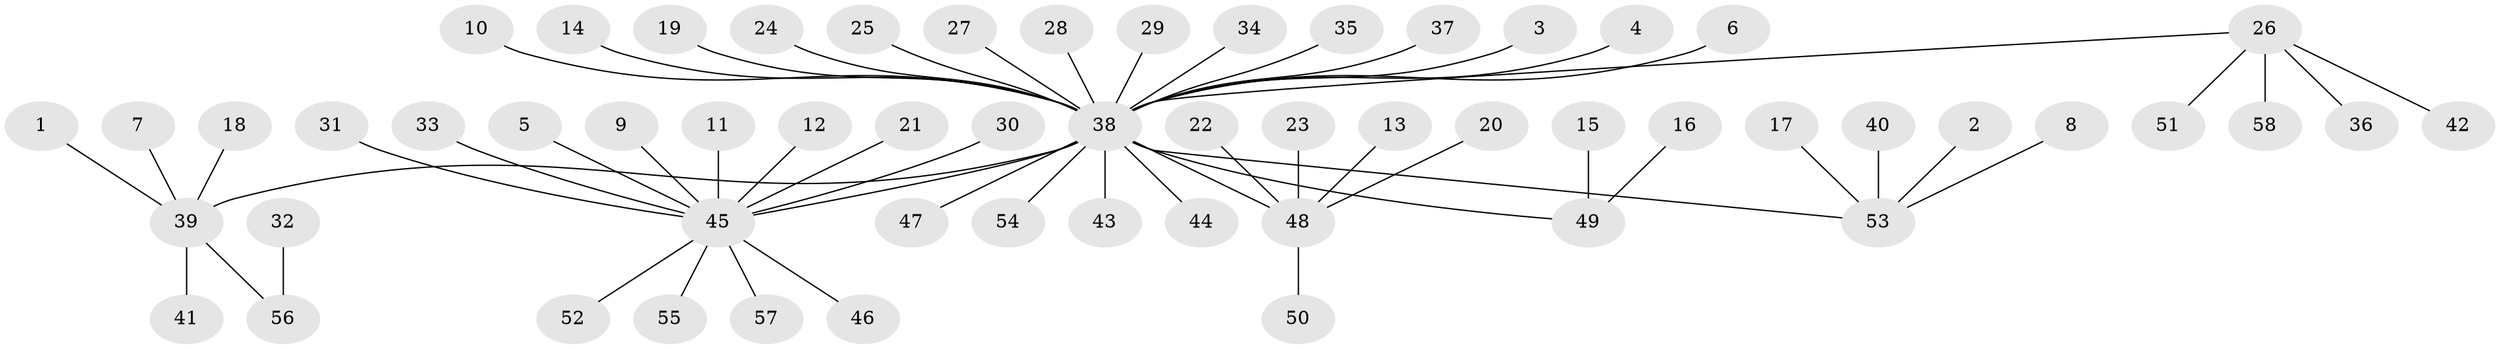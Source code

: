 // original degree distribution, {4: 0.02654867256637168, 27: 0.008849557522123894, 5: 0.02654867256637168, 7: 0.008849557522123894, 1: 0.672566371681416, 15: 0.008849557522123894, 9: 0.008849557522123894, 2: 0.18584070796460178, 6: 0.008849557522123894, 3: 0.04424778761061947}
// Generated by graph-tools (version 1.1) at 2025/26/03/09/25 03:26:05]
// undirected, 58 vertices, 57 edges
graph export_dot {
graph [start="1"]
  node [color=gray90,style=filled];
  1;
  2;
  3;
  4;
  5;
  6;
  7;
  8;
  9;
  10;
  11;
  12;
  13;
  14;
  15;
  16;
  17;
  18;
  19;
  20;
  21;
  22;
  23;
  24;
  25;
  26;
  27;
  28;
  29;
  30;
  31;
  32;
  33;
  34;
  35;
  36;
  37;
  38;
  39;
  40;
  41;
  42;
  43;
  44;
  45;
  46;
  47;
  48;
  49;
  50;
  51;
  52;
  53;
  54;
  55;
  56;
  57;
  58;
  1 -- 39 [weight=1.0];
  2 -- 53 [weight=1.0];
  3 -- 38 [weight=1.0];
  4 -- 38 [weight=1.0];
  5 -- 45 [weight=1.0];
  6 -- 38 [weight=1.0];
  7 -- 39 [weight=1.0];
  8 -- 53 [weight=1.0];
  9 -- 45 [weight=1.0];
  10 -- 38 [weight=1.0];
  11 -- 45 [weight=1.0];
  12 -- 45 [weight=1.0];
  13 -- 48 [weight=1.0];
  14 -- 38 [weight=1.0];
  15 -- 49 [weight=1.0];
  16 -- 49 [weight=1.0];
  17 -- 53 [weight=1.0];
  18 -- 39 [weight=1.0];
  19 -- 38 [weight=1.0];
  20 -- 48 [weight=1.0];
  21 -- 45 [weight=1.0];
  22 -- 48 [weight=1.0];
  23 -- 48 [weight=1.0];
  24 -- 38 [weight=1.0];
  25 -- 38 [weight=1.0];
  26 -- 36 [weight=1.0];
  26 -- 38 [weight=1.0];
  26 -- 42 [weight=1.0];
  26 -- 51 [weight=1.0];
  26 -- 58 [weight=1.0];
  27 -- 38 [weight=1.0];
  28 -- 38 [weight=1.0];
  29 -- 38 [weight=1.0];
  30 -- 45 [weight=1.0];
  31 -- 45 [weight=1.0];
  32 -- 56 [weight=1.0];
  33 -- 45 [weight=1.0];
  34 -- 38 [weight=1.0];
  35 -- 38 [weight=1.0];
  37 -- 38 [weight=1.0];
  38 -- 39 [weight=1.0];
  38 -- 43 [weight=1.0];
  38 -- 44 [weight=1.0];
  38 -- 45 [weight=1.0];
  38 -- 47 [weight=1.0];
  38 -- 48 [weight=1.0];
  38 -- 49 [weight=1.0];
  38 -- 53 [weight=1.0];
  38 -- 54 [weight=1.0];
  39 -- 41 [weight=1.0];
  39 -- 56 [weight=1.0];
  40 -- 53 [weight=1.0];
  45 -- 46 [weight=1.0];
  45 -- 52 [weight=1.0];
  45 -- 55 [weight=1.0];
  45 -- 57 [weight=1.0];
  48 -- 50 [weight=1.0];
}
